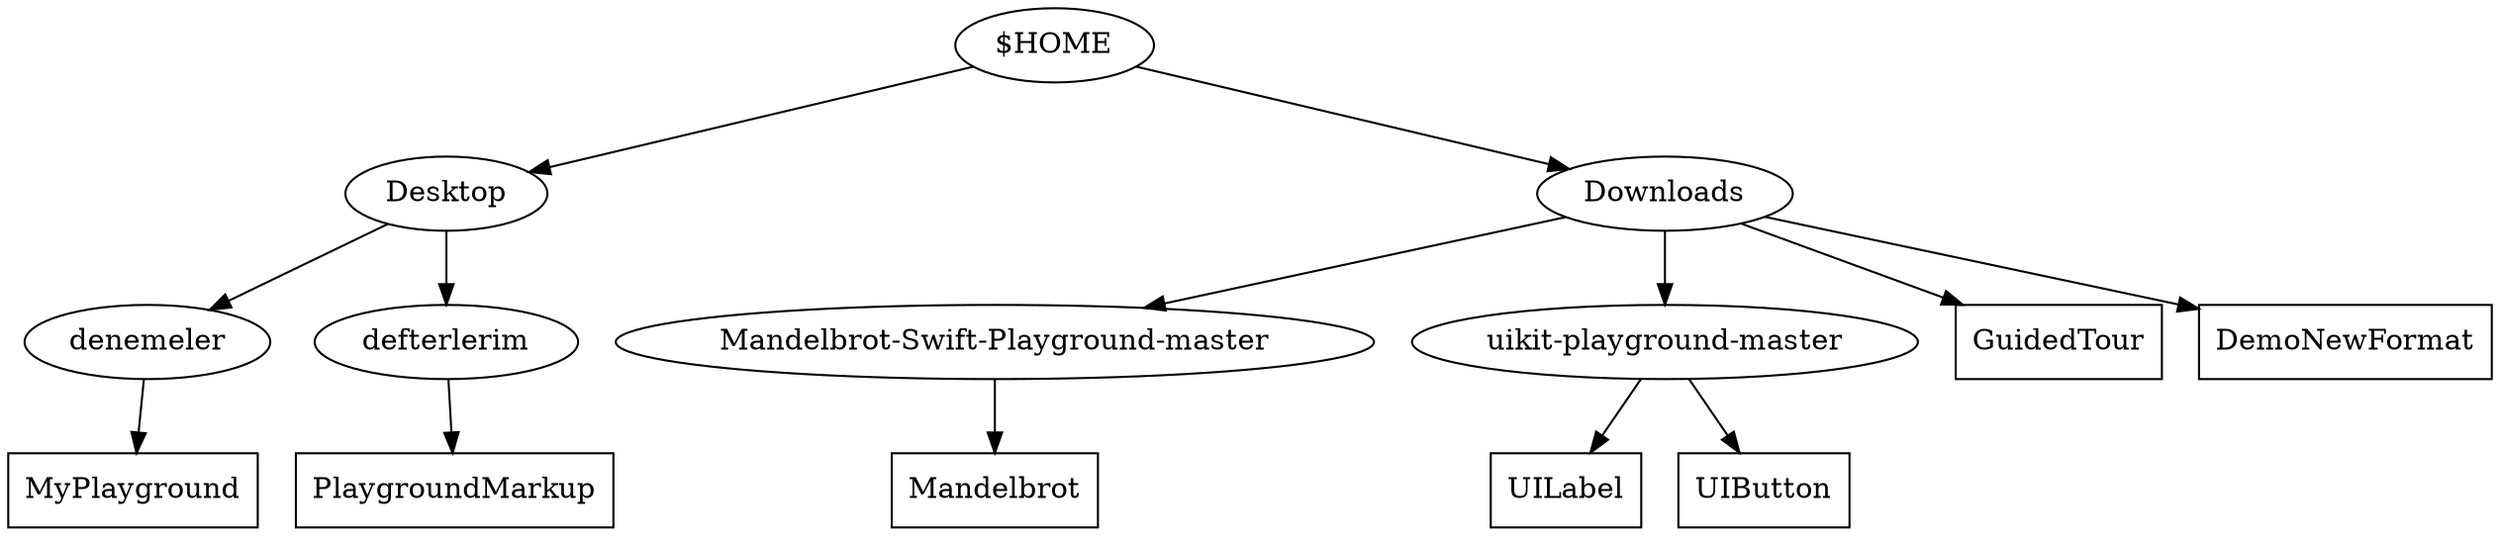 digraph {
	node [shape=rect];
    subgraph {
        node [shape=ellipse];
        home; mandel; uikit; Desktop; Downloads; denemeler; defterlerim;
    }
	home [label="$HOME"];
	home->{Desktop,Downloads};
	Desktop->denemeler->MyPlayground;
    Desktop->defterlerim;
    defterlerim->PlaygroundMarkup;
	Downloads->{GuidedTour,DemoNewFormat,mandel,uikit};
    mandel [label="Mandelbrot-Swift-Playground-master"];
    uikit [label="uikit-playground-master"];
	mandel->Mandelbrot;
    uikit->{UILabel,UIButton};
}

